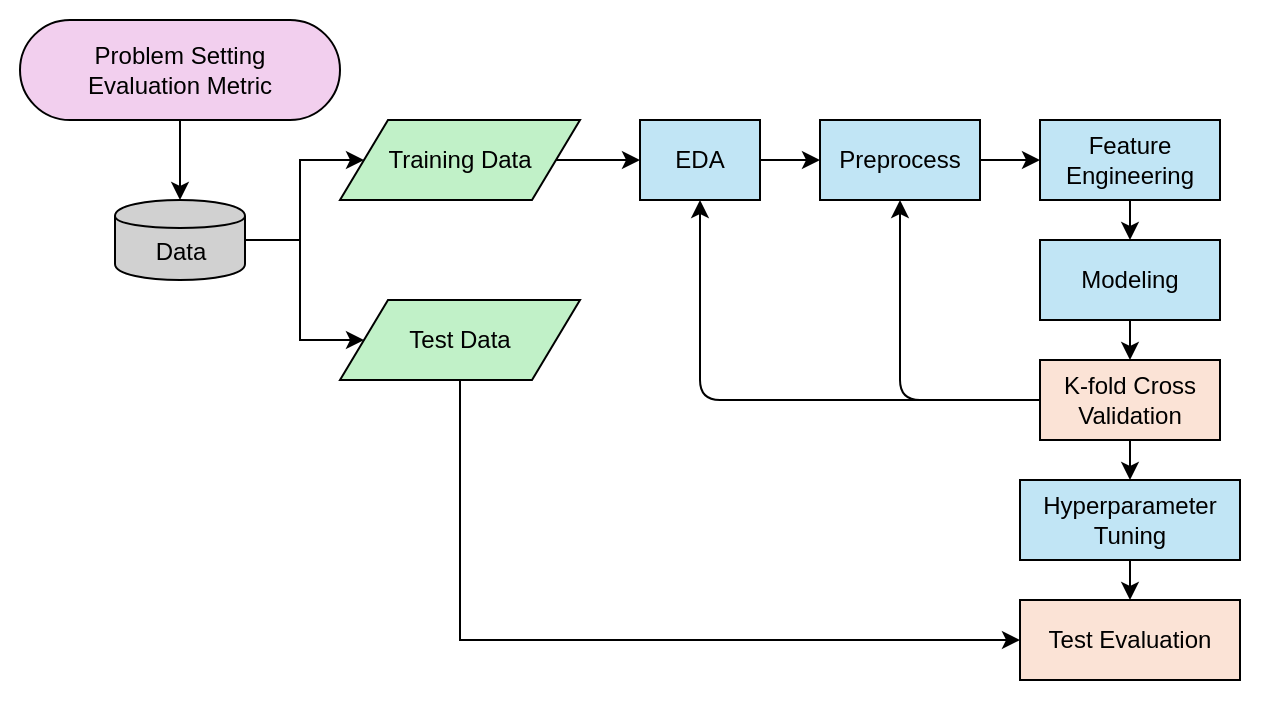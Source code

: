 <mxfile>
    <diagram id="3P-bTbp7aLhhwdj1XNuV" name="Page-1">
        <mxGraphModel dx="366" dy="878" grid="1" gridSize="10" guides="1" tooltips="1" connect="1" arrows="1" fold="1" page="1" pageScale="1" pageWidth="1169" pageHeight="827" math="0" shadow="0">
            <root>
                <mxCell id="0"/>
                <mxCell id="1" parent="0"/>
                <mxCell id="31" value="" style="html=1;dashed=0;whiteSpace=wrap;strokeColor=none;" parent="1" vertex="1">
                    <mxGeometry x="110" y="120" width="630" height="350" as="geometry"/>
                </mxCell>
                <mxCell id="14" style="edgeStyle=none;html=1;entryX=0.5;entryY=0;entryDx=0;entryDy=0;" parent="1" source="2" target="3" edge="1">
                    <mxGeometry relative="1" as="geometry"/>
                </mxCell>
                <mxCell id="2" value="Problem Setting&lt;div&gt;Evaluation Metric&lt;/div&gt;" style="html=1;dashed=0;whiteSpace=wrap;shape=mxgraph.dfd.start;fillColor=#F2CFEE;" parent="1" vertex="1">
                    <mxGeometry x="120" y="130" width="160" height="50" as="geometry"/>
                </mxCell>
                <mxCell id="15" style="edgeStyle=orthogonalEdgeStyle;html=1;exitX=1;exitY=0.5;exitDx=0;exitDy=0;entryX=0;entryY=0.5;entryDx=0;entryDy=0;rounded=0;curved=0;" parent="1" source="3" target="4" edge="1">
                    <mxGeometry relative="1" as="geometry">
                        <Array as="points">
                            <mxPoint x="260" y="240"/>
                            <mxPoint x="260" y="200"/>
                        </Array>
                    </mxGeometry>
                </mxCell>
                <mxCell id="3" value="Data" style="shape=cylinder;whiteSpace=wrap;html=1;boundedLbl=1;backgroundOutline=1;fillColor=#D1D1D1;" parent="1" vertex="1">
                    <mxGeometry x="167.5" y="220" width="65" height="40" as="geometry"/>
                </mxCell>
                <mxCell id="18" value="" style="edgeStyle=none;html=1;" parent="1" source="4" target="6" edge="1">
                    <mxGeometry relative="1" as="geometry"/>
                </mxCell>
                <mxCell id="4" value="Training Data" style="shape=parallelogram;perimeter=parallelogramPerimeter;whiteSpace=wrap;html=1;dashed=0;fillColor=#C1F1C8;" parent="1" vertex="1">
                    <mxGeometry x="280" y="180" width="120" height="40" as="geometry"/>
                </mxCell>
                <mxCell id="30" style="edgeStyle=orthogonalEdgeStyle;html=1;entryX=0;entryY=0.5;entryDx=0;entryDy=0;rounded=0;curved=0;exitX=0.5;exitY=1;exitDx=0;exitDy=0;" parent="1" source="5" target="11" edge="1">
                    <mxGeometry relative="1" as="geometry"/>
                </mxCell>
                <mxCell id="5" value="Test Data" style="shape=parallelogram;perimeter=parallelogramPerimeter;whiteSpace=wrap;html=1;dashed=0;fillColor=light-dark(#c1f1c8, #ededed);" parent="1" vertex="1">
                    <mxGeometry x="280" y="270" width="120" height="40" as="geometry"/>
                </mxCell>
                <mxCell id="19" value="" style="edgeStyle=none;html=1;" parent="1" source="6" target="7" edge="1">
                    <mxGeometry relative="1" as="geometry"/>
                </mxCell>
                <mxCell id="6" value="EDA" style="html=1;dashed=0;whiteSpace=wrap;fillColor=light-dark(#c1e5f5, #ededed);" parent="1" vertex="1">
                    <mxGeometry x="430" y="180" width="60" height="40" as="geometry"/>
                </mxCell>
                <mxCell id="20" value="" style="edgeStyle=none;html=1;" parent="1" source="7" target="8" edge="1">
                    <mxGeometry relative="1" as="geometry"/>
                </mxCell>
                <mxCell id="7" value="Preprocess" style="html=1;dashed=0;whiteSpace=wrap;fillColor=#C1E5F5;" parent="1" vertex="1">
                    <mxGeometry x="520" y="180" width="80" height="40" as="geometry"/>
                </mxCell>
                <mxCell id="21" value="" style="edgeStyle=none;html=1;entryX=0.5;entryY=0;entryDx=0;entryDy=0;" parent="1" source="8" target="9" edge="1">
                    <mxGeometry relative="1" as="geometry"/>
                </mxCell>
                <mxCell id="8" value="Feature&lt;div&gt;Engineering&lt;/div&gt;" style="html=1;dashed=0;whiteSpace=wrap;fillColor=#C1E5F5;" parent="1" vertex="1">
                    <mxGeometry x="630" y="180" width="90" height="40" as="geometry"/>
                </mxCell>
                <mxCell id="22" value="" style="edgeStyle=none;html=1;" parent="1" source="9" edge="1">
                    <mxGeometry relative="1" as="geometry">
                        <mxPoint x="675" y="300" as="targetPoint"/>
                    </mxGeometry>
                </mxCell>
                <mxCell id="9" value="Modeling" style="html=1;dashed=0;whiteSpace=wrap;fillColor=#C1E5F5;" parent="1" vertex="1">
                    <mxGeometry x="630" y="240" width="90" height="40" as="geometry"/>
                </mxCell>
                <mxCell id="23" value="" style="edgeStyle=none;html=1;" parent="1" source="10" target="11" edge="1">
                    <mxGeometry relative="1" as="geometry"/>
                </mxCell>
                <mxCell id="10" value="Hyperparameter&lt;div&gt;Tuning&lt;/div&gt;" style="html=1;dashed=0;whiteSpace=wrap;fillColor=#C1E5F5;" parent="1" vertex="1">
                    <mxGeometry x="620" y="360" width="110" height="40" as="geometry"/>
                </mxCell>
                <mxCell id="11" value="Test Evaluation" style="html=1;dashed=0;whiteSpace=wrap;fillColor=#FBE3D6;" parent="1" vertex="1">
                    <mxGeometry x="620" y="420" width="110" height="40" as="geometry"/>
                </mxCell>
                <mxCell id="17" style="edgeStyle=orthogonalEdgeStyle;html=1;exitX=1;exitY=0.5;exitDx=0;exitDy=0;entryX=0;entryY=0.5;entryDx=0;entryDy=0;rounded=0;curved=0;" parent="1" source="3" target="5" edge="1">
                    <mxGeometry relative="1" as="geometry">
                        <mxPoint x="232.5" y="239.5" as="sourcePoint"/>
                        <mxPoint x="291.5" y="199.5" as="targetPoint"/>
                        <Array as="points">
                            <mxPoint x="260" y="240"/>
                            <mxPoint x="260" y="290"/>
                        </Array>
                    </mxGeometry>
                </mxCell>
                <mxCell id="26" style="edgeStyle=none;html=1;exitX=0.5;exitY=1;exitDx=0;exitDy=0;entryX=0.5;entryY=0;entryDx=0;entryDy=0;" parent="1" source="24" target="10" edge="1">
                    <mxGeometry relative="1" as="geometry"/>
                </mxCell>
                <mxCell id="28" style="edgeStyle=orthogonalEdgeStyle;html=1;exitX=0;exitY=0.5;exitDx=0;exitDy=0;entryX=0.5;entryY=1;entryDx=0;entryDy=0;" parent="1" source="24" target="7" edge="1">
                    <mxGeometry relative="1" as="geometry"/>
                </mxCell>
                <mxCell id="29" style="edgeStyle=orthogonalEdgeStyle;html=1;entryX=0.5;entryY=1;entryDx=0;entryDy=0;exitX=0;exitY=0.5;exitDx=0;exitDy=0;" parent="1" source="24" target="6" edge="1">
                    <mxGeometry relative="1" as="geometry"/>
                </mxCell>
                <mxCell id="24" value="K-fold Cross&lt;div&gt;Validation&lt;/div&gt;" style="html=1;dashed=0;whiteSpace=wrap;fillColor=#FBE3D6;" parent="1" vertex="1">
                    <mxGeometry x="630" y="300" width="90" height="40" as="geometry"/>
                </mxCell>
            </root>
        </mxGraphModel>
    </diagram>
</mxfile>